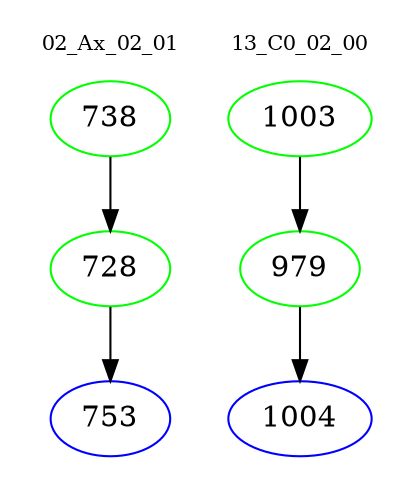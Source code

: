 digraph{
subgraph cluster_0 {
color = white
label = "02_Ax_02_01";
fontsize=10;
T0_738 [label="738", color="green"]
T0_738 -> T0_728 [color="black"]
T0_728 [label="728", color="green"]
T0_728 -> T0_753 [color="black"]
T0_753 [label="753", color="blue"]
}
subgraph cluster_1 {
color = white
label = "13_C0_02_00";
fontsize=10;
T1_1003 [label="1003", color="green"]
T1_1003 -> T1_979 [color="black"]
T1_979 [label="979", color="green"]
T1_979 -> T1_1004 [color="black"]
T1_1004 [label="1004", color="blue"]
}
}
